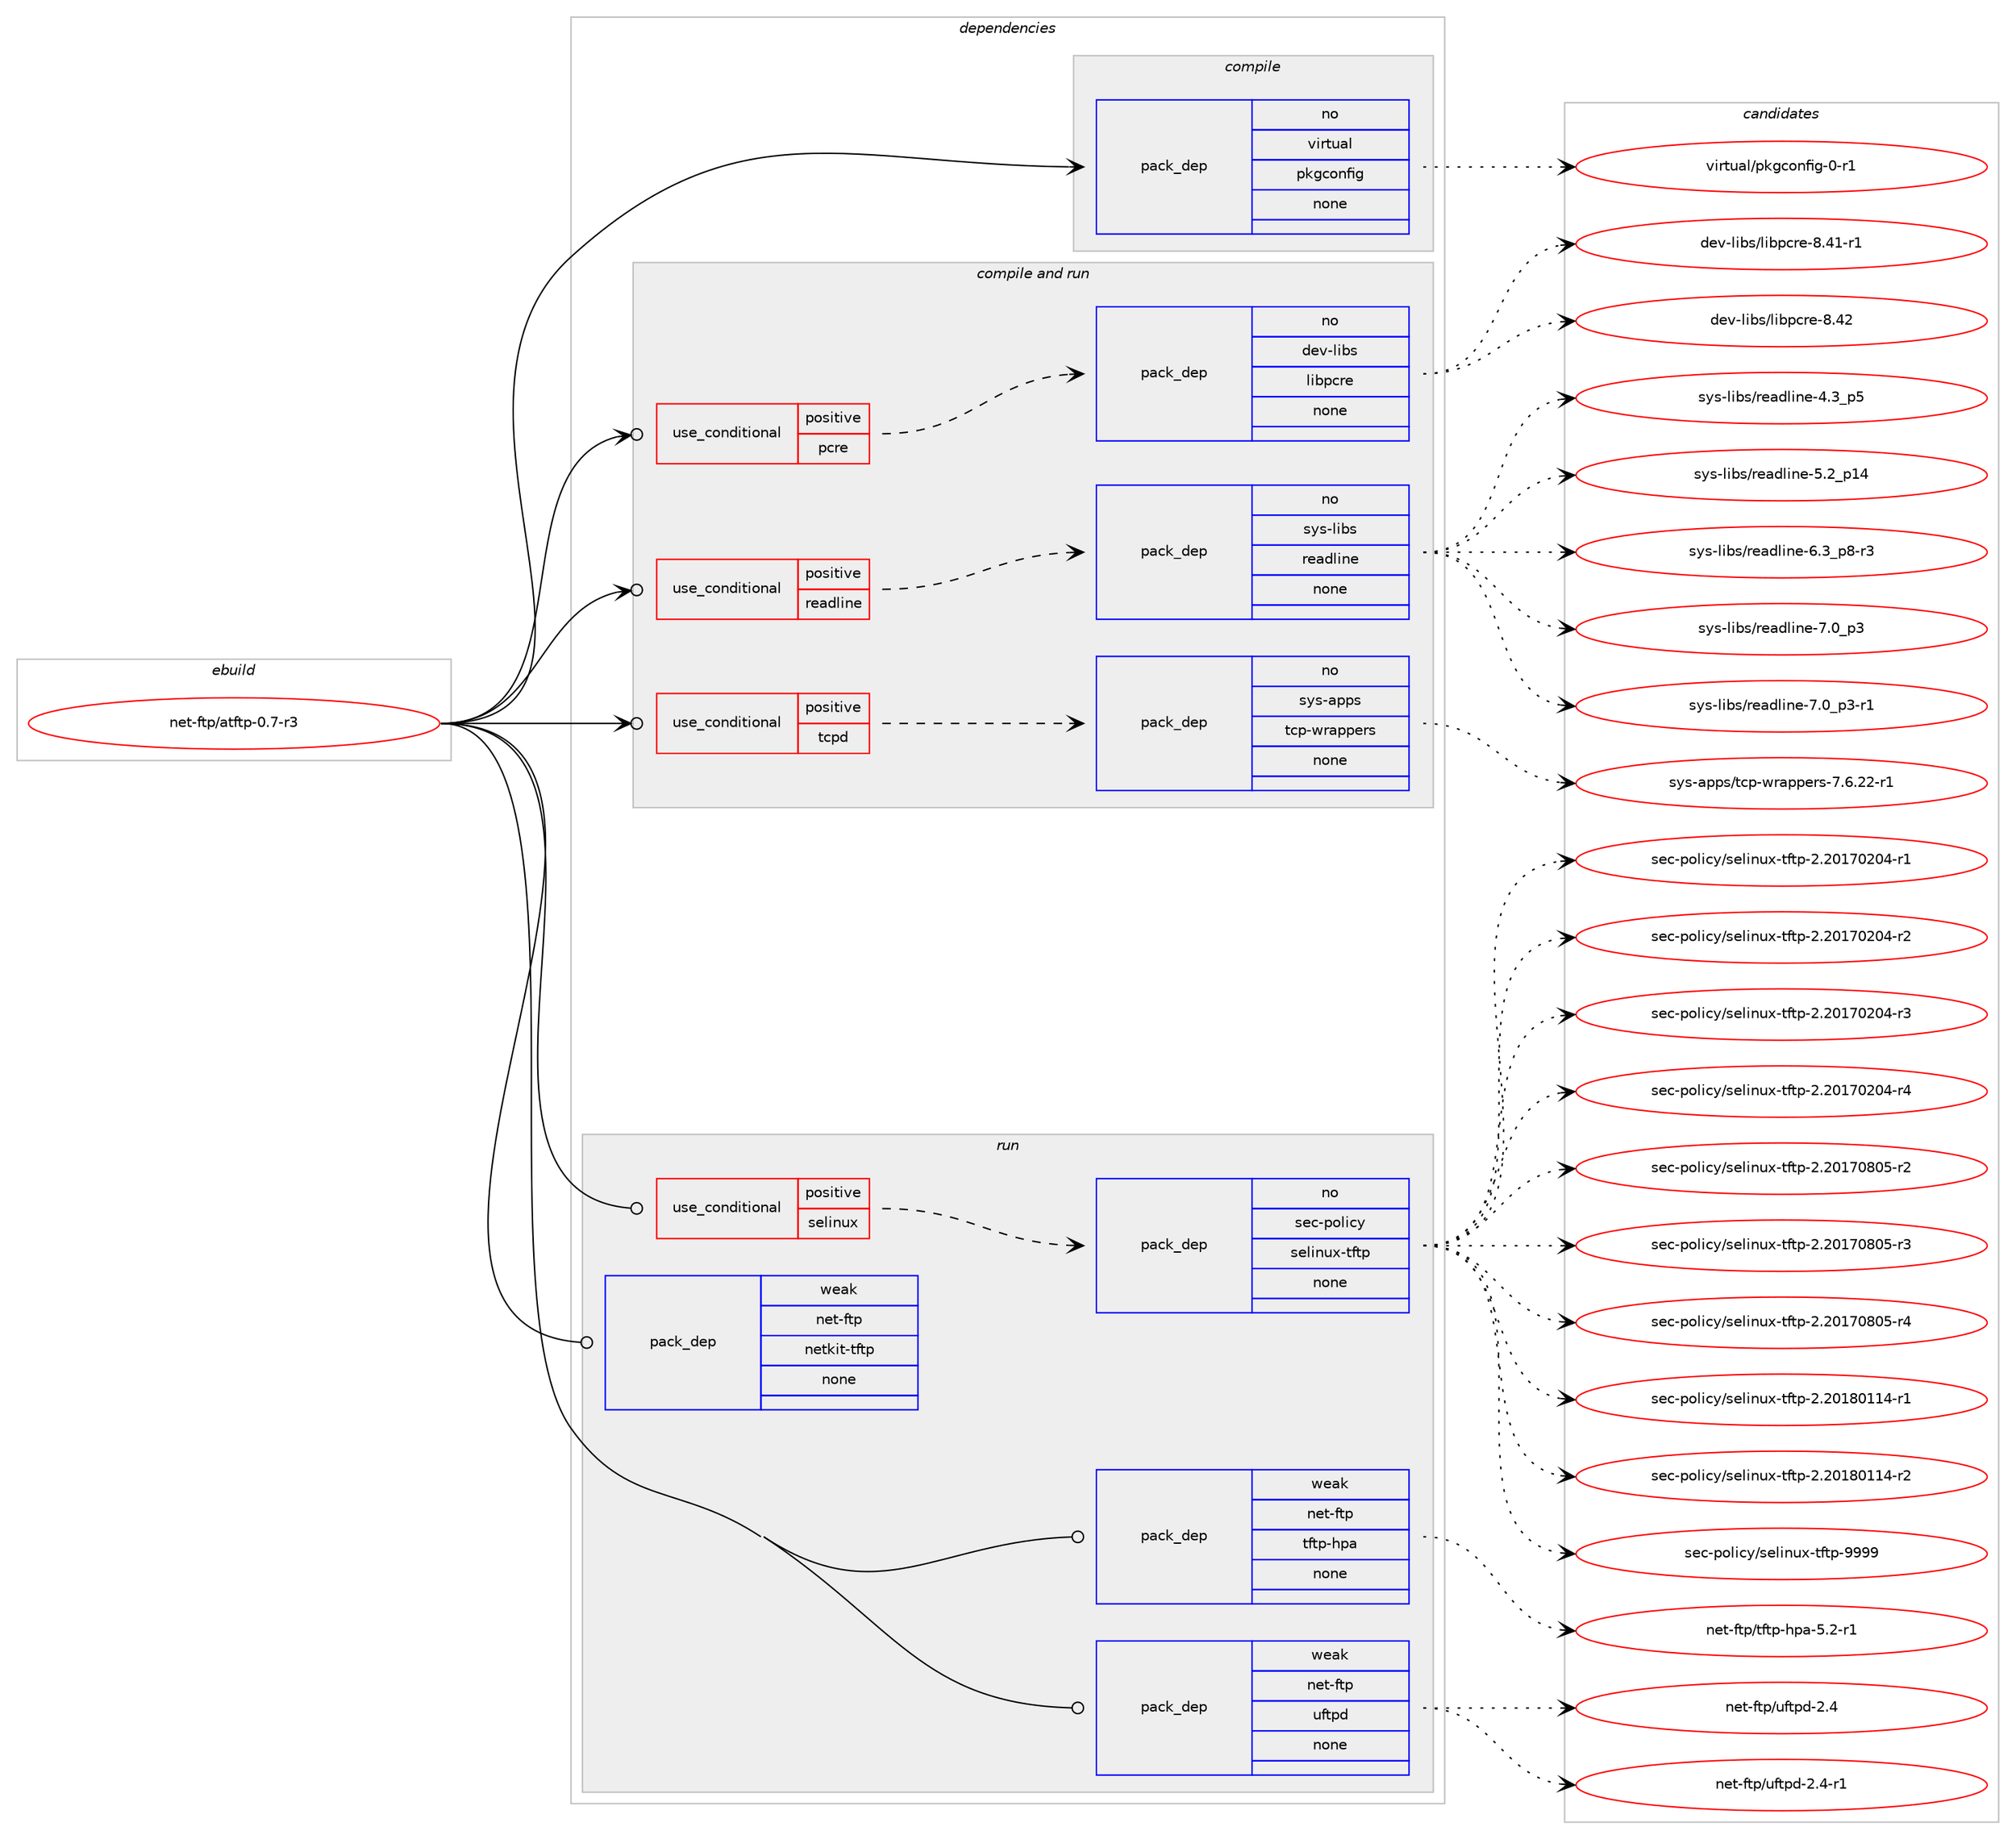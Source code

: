 digraph prolog {

# *************
# Graph options
# *************

newrank=true;
concentrate=true;
compound=true;
graph [rankdir=LR,fontname=Helvetica,fontsize=10,ranksep=1.5];#, ranksep=2.5, nodesep=0.2];
edge  [arrowhead=vee];
node  [fontname=Helvetica,fontsize=10];

# **********
# The ebuild
# **********

subgraph cluster_leftcol {
color=gray;
rank=same;
label=<<i>ebuild</i>>;
id [label="net-ftp/atftp-0.7-r3", color=red, width=4, href="../net-ftp/atftp-0.7-r3.svg"];
}

# ****************
# The dependencies
# ****************

subgraph cluster_midcol {
color=gray;
label=<<i>dependencies</i>>;
subgraph cluster_compile {
fillcolor="#eeeeee";
style=filled;
label=<<i>compile</i>>;
subgraph pack700 {
dependency1120 [label=<<TABLE BORDER="0" CELLBORDER="1" CELLSPACING="0" CELLPADDING="4" WIDTH="220"><TR><TD ROWSPAN="6" CELLPADDING="30">pack_dep</TD></TR><TR><TD WIDTH="110">no</TD></TR><TR><TD>virtual</TD></TR><TR><TD>pkgconfig</TD></TR><TR><TD>none</TD></TR><TR><TD></TD></TR></TABLE>>, shape=none, color=blue];
}
id:e -> dependency1120:w [weight=20,style="solid",arrowhead="vee"];
}
subgraph cluster_compileandrun {
fillcolor="#eeeeee";
style=filled;
label=<<i>compile and run</i>>;
subgraph cond409 {
dependency1121 [label=<<TABLE BORDER="0" CELLBORDER="1" CELLSPACING="0" CELLPADDING="4"><TR><TD ROWSPAN="3" CELLPADDING="10">use_conditional</TD></TR><TR><TD>positive</TD></TR><TR><TD>pcre</TD></TR></TABLE>>, shape=none, color=red];
subgraph pack701 {
dependency1122 [label=<<TABLE BORDER="0" CELLBORDER="1" CELLSPACING="0" CELLPADDING="4" WIDTH="220"><TR><TD ROWSPAN="6" CELLPADDING="30">pack_dep</TD></TR><TR><TD WIDTH="110">no</TD></TR><TR><TD>dev-libs</TD></TR><TR><TD>libpcre</TD></TR><TR><TD>none</TD></TR><TR><TD></TD></TR></TABLE>>, shape=none, color=blue];
}
dependency1121:e -> dependency1122:w [weight=20,style="dashed",arrowhead="vee"];
}
id:e -> dependency1121:w [weight=20,style="solid",arrowhead="odotvee"];
subgraph cond410 {
dependency1123 [label=<<TABLE BORDER="0" CELLBORDER="1" CELLSPACING="0" CELLPADDING="4"><TR><TD ROWSPAN="3" CELLPADDING="10">use_conditional</TD></TR><TR><TD>positive</TD></TR><TR><TD>readline</TD></TR></TABLE>>, shape=none, color=red];
subgraph pack702 {
dependency1124 [label=<<TABLE BORDER="0" CELLBORDER="1" CELLSPACING="0" CELLPADDING="4" WIDTH="220"><TR><TD ROWSPAN="6" CELLPADDING="30">pack_dep</TD></TR><TR><TD WIDTH="110">no</TD></TR><TR><TD>sys-libs</TD></TR><TR><TD>readline</TD></TR><TR><TD>none</TD></TR><TR><TD></TD></TR></TABLE>>, shape=none, color=blue];
}
dependency1123:e -> dependency1124:w [weight=20,style="dashed",arrowhead="vee"];
}
id:e -> dependency1123:w [weight=20,style="solid",arrowhead="odotvee"];
subgraph cond411 {
dependency1125 [label=<<TABLE BORDER="0" CELLBORDER="1" CELLSPACING="0" CELLPADDING="4"><TR><TD ROWSPAN="3" CELLPADDING="10">use_conditional</TD></TR><TR><TD>positive</TD></TR><TR><TD>tcpd</TD></TR></TABLE>>, shape=none, color=red];
subgraph pack703 {
dependency1126 [label=<<TABLE BORDER="0" CELLBORDER="1" CELLSPACING="0" CELLPADDING="4" WIDTH="220"><TR><TD ROWSPAN="6" CELLPADDING="30">pack_dep</TD></TR><TR><TD WIDTH="110">no</TD></TR><TR><TD>sys-apps</TD></TR><TR><TD>tcp-wrappers</TD></TR><TR><TD>none</TD></TR><TR><TD></TD></TR></TABLE>>, shape=none, color=blue];
}
dependency1125:e -> dependency1126:w [weight=20,style="dashed",arrowhead="vee"];
}
id:e -> dependency1125:w [weight=20,style="solid",arrowhead="odotvee"];
}
subgraph cluster_run {
fillcolor="#eeeeee";
style=filled;
label=<<i>run</i>>;
subgraph cond412 {
dependency1127 [label=<<TABLE BORDER="0" CELLBORDER="1" CELLSPACING="0" CELLPADDING="4"><TR><TD ROWSPAN="3" CELLPADDING="10">use_conditional</TD></TR><TR><TD>positive</TD></TR><TR><TD>selinux</TD></TR></TABLE>>, shape=none, color=red];
subgraph pack704 {
dependency1128 [label=<<TABLE BORDER="0" CELLBORDER="1" CELLSPACING="0" CELLPADDING="4" WIDTH="220"><TR><TD ROWSPAN="6" CELLPADDING="30">pack_dep</TD></TR><TR><TD WIDTH="110">no</TD></TR><TR><TD>sec-policy</TD></TR><TR><TD>selinux-tftp</TD></TR><TR><TD>none</TD></TR><TR><TD></TD></TR></TABLE>>, shape=none, color=blue];
}
dependency1127:e -> dependency1128:w [weight=20,style="dashed",arrowhead="vee"];
}
id:e -> dependency1127:w [weight=20,style="solid",arrowhead="odot"];
subgraph pack705 {
dependency1129 [label=<<TABLE BORDER="0" CELLBORDER="1" CELLSPACING="0" CELLPADDING="4" WIDTH="220"><TR><TD ROWSPAN="6" CELLPADDING="30">pack_dep</TD></TR><TR><TD WIDTH="110">weak</TD></TR><TR><TD>net-ftp</TD></TR><TR><TD>netkit-tftp</TD></TR><TR><TD>none</TD></TR><TR><TD></TD></TR></TABLE>>, shape=none, color=blue];
}
id:e -> dependency1129:w [weight=20,style="solid",arrowhead="odot"];
subgraph pack706 {
dependency1130 [label=<<TABLE BORDER="0" CELLBORDER="1" CELLSPACING="0" CELLPADDING="4" WIDTH="220"><TR><TD ROWSPAN="6" CELLPADDING="30">pack_dep</TD></TR><TR><TD WIDTH="110">weak</TD></TR><TR><TD>net-ftp</TD></TR><TR><TD>tftp-hpa</TD></TR><TR><TD>none</TD></TR><TR><TD></TD></TR></TABLE>>, shape=none, color=blue];
}
id:e -> dependency1130:w [weight=20,style="solid",arrowhead="odot"];
subgraph pack707 {
dependency1131 [label=<<TABLE BORDER="0" CELLBORDER="1" CELLSPACING="0" CELLPADDING="4" WIDTH="220"><TR><TD ROWSPAN="6" CELLPADDING="30">pack_dep</TD></TR><TR><TD WIDTH="110">weak</TD></TR><TR><TD>net-ftp</TD></TR><TR><TD>uftpd</TD></TR><TR><TD>none</TD></TR><TR><TD></TD></TR></TABLE>>, shape=none, color=blue];
}
id:e -> dependency1131:w [weight=20,style="solid",arrowhead="odot"];
}
}

# **************
# The candidates
# **************

subgraph cluster_choices {
rank=same;
color=gray;
label=<<i>candidates</i>>;

subgraph choice700 {
color=black;
nodesep=1;
choice11810511411611797108471121071039911111010210510345484511449 [label="virtual/pkgconfig-0-r1", color=red, width=4,href="../virtual/pkgconfig-0-r1.svg"];
dependency1120:e -> choice11810511411611797108471121071039911111010210510345484511449:w [style=dotted,weight="100"];
}
subgraph choice701 {
color=black;
nodesep=1;
choice100101118451081059811547108105981129911410145564652494511449 [label="dev-libs/libpcre-8.41-r1", color=red, width=4,href="../dev-libs/libpcre-8.41-r1.svg"];
choice10010111845108105981154710810598112991141014556465250 [label="dev-libs/libpcre-8.42", color=red, width=4,href="../dev-libs/libpcre-8.42.svg"];
dependency1122:e -> choice100101118451081059811547108105981129911410145564652494511449:w [style=dotted,weight="100"];
dependency1122:e -> choice10010111845108105981154710810598112991141014556465250:w [style=dotted,weight="100"];
}
subgraph choice702 {
color=black;
nodesep=1;
choice11512111545108105981154711410197100108105110101455246519511253 [label="sys-libs/readline-4.3_p5", color=red, width=4,href="../sys-libs/readline-4.3_p5.svg"];
choice1151211154510810598115471141019710010810511010145534650951124952 [label="sys-libs/readline-5.2_p14", color=red, width=4,href="../sys-libs/readline-5.2_p14.svg"];
choice115121115451081059811547114101971001081051101014554465195112564511451 [label="sys-libs/readline-6.3_p8-r3", color=red, width=4,href="../sys-libs/readline-6.3_p8-r3.svg"];
choice11512111545108105981154711410197100108105110101455546489511251 [label="sys-libs/readline-7.0_p3", color=red, width=4,href="../sys-libs/readline-7.0_p3.svg"];
choice115121115451081059811547114101971001081051101014555464895112514511449 [label="sys-libs/readline-7.0_p3-r1", color=red, width=4,href="../sys-libs/readline-7.0_p3-r1.svg"];
dependency1124:e -> choice11512111545108105981154711410197100108105110101455246519511253:w [style=dotted,weight="100"];
dependency1124:e -> choice1151211154510810598115471141019710010810511010145534650951124952:w [style=dotted,weight="100"];
dependency1124:e -> choice115121115451081059811547114101971001081051101014554465195112564511451:w [style=dotted,weight="100"];
dependency1124:e -> choice11512111545108105981154711410197100108105110101455546489511251:w [style=dotted,weight="100"];
dependency1124:e -> choice115121115451081059811547114101971001081051101014555464895112514511449:w [style=dotted,weight="100"];
}
subgraph choice703 {
color=black;
nodesep=1;
choice115121115459711211211547116991124511911497112112101114115455546544650504511449 [label="sys-apps/tcp-wrappers-7.6.22-r1", color=red, width=4,href="../sys-apps/tcp-wrappers-7.6.22-r1.svg"];
dependency1126:e -> choice115121115459711211211547116991124511911497112112101114115455546544650504511449:w [style=dotted,weight="100"];
}
subgraph choice704 {
color=black;
nodesep=1;
choice115101994511211110810599121471151011081051101171204511610211611245504650484955485048524511449 [label="sec-policy/selinux-tftp-2.20170204-r1", color=red, width=4,href="../sec-policy/selinux-tftp-2.20170204-r1.svg"];
choice115101994511211110810599121471151011081051101171204511610211611245504650484955485048524511450 [label="sec-policy/selinux-tftp-2.20170204-r2", color=red, width=4,href="../sec-policy/selinux-tftp-2.20170204-r2.svg"];
choice115101994511211110810599121471151011081051101171204511610211611245504650484955485048524511451 [label="sec-policy/selinux-tftp-2.20170204-r3", color=red, width=4,href="../sec-policy/selinux-tftp-2.20170204-r3.svg"];
choice115101994511211110810599121471151011081051101171204511610211611245504650484955485048524511452 [label="sec-policy/selinux-tftp-2.20170204-r4", color=red, width=4,href="../sec-policy/selinux-tftp-2.20170204-r4.svg"];
choice115101994511211110810599121471151011081051101171204511610211611245504650484955485648534511450 [label="sec-policy/selinux-tftp-2.20170805-r2", color=red, width=4,href="../sec-policy/selinux-tftp-2.20170805-r2.svg"];
choice115101994511211110810599121471151011081051101171204511610211611245504650484955485648534511451 [label="sec-policy/selinux-tftp-2.20170805-r3", color=red, width=4,href="../sec-policy/selinux-tftp-2.20170805-r3.svg"];
choice115101994511211110810599121471151011081051101171204511610211611245504650484955485648534511452 [label="sec-policy/selinux-tftp-2.20170805-r4", color=red, width=4,href="../sec-policy/selinux-tftp-2.20170805-r4.svg"];
choice115101994511211110810599121471151011081051101171204511610211611245504650484956484949524511449 [label="sec-policy/selinux-tftp-2.20180114-r1", color=red, width=4,href="../sec-policy/selinux-tftp-2.20180114-r1.svg"];
choice115101994511211110810599121471151011081051101171204511610211611245504650484956484949524511450 [label="sec-policy/selinux-tftp-2.20180114-r2", color=red, width=4,href="../sec-policy/selinux-tftp-2.20180114-r2.svg"];
choice11510199451121111081059912147115101108105110117120451161021161124557575757 [label="sec-policy/selinux-tftp-9999", color=red, width=4,href="../sec-policy/selinux-tftp-9999.svg"];
dependency1128:e -> choice115101994511211110810599121471151011081051101171204511610211611245504650484955485048524511449:w [style=dotted,weight="100"];
dependency1128:e -> choice115101994511211110810599121471151011081051101171204511610211611245504650484955485048524511450:w [style=dotted,weight="100"];
dependency1128:e -> choice115101994511211110810599121471151011081051101171204511610211611245504650484955485048524511451:w [style=dotted,weight="100"];
dependency1128:e -> choice115101994511211110810599121471151011081051101171204511610211611245504650484955485048524511452:w [style=dotted,weight="100"];
dependency1128:e -> choice115101994511211110810599121471151011081051101171204511610211611245504650484955485648534511450:w [style=dotted,weight="100"];
dependency1128:e -> choice115101994511211110810599121471151011081051101171204511610211611245504650484955485648534511451:w [style=dotted,weight="100"];
dependency1128:e -> choice115101994511211110810599121471151011081051101171204511610211611245504650484955485648534511452:w [style=dotted,weight="100"];
dependency1128:e -> choice115101994511211110810599121471151011081051101171204511610211611245504650484956484949524511449:w [style=dotted,weight="100"];
dependency1128:e -> choice115101994511211110810599121471151011081051101171204511610211611245504650484956484949524511450:w [style=dotted,weight="100"];
dependency1128:e -> choice11510199451121111081059912147115101108105110117120451161021161124557575757:w [style=dotted,weight="100"];
}
subgraph choice705 {
color=black;
nodesep=1;
}
subgraph choice706 {
color=black;
nodesep=1;
choice11010111645102116112471161021161124510411297455346504511449 [label="net-ftp/tftp-hpa-5.2-r1", color=red, width=4,href="../net-ftp/tftp-hpa-5.2-r1.svg"];
dependency1130:e -> choice11010111645102116112471161021161124510411297455346504511449:w [style=dotted,weight="100"];
}
subgraph choice707 {
color=black;
nodesep=1;
choice110101116451021161124711710211611210045504652 [label="net-ftp/uftpd-2.4", color=red, width=4,href="../net-ftp/uftpd-2.4.svg"];
choice1101011164510211611247117102116112100455046524511449 [label="net-ftp/uftpd-2.4-r1", color=red, width=4,href="../net-ftp/uftpd-2.4-r1.svg"];
dependency1131:e -> choice110101116451021161124711710211611210045504652:w [style=dotted,weight="100"];
dependency1131:e -> choice1101011164510211611247117102116112100455046524511449:w [style=dotted,weight="100"];
}
}

}
